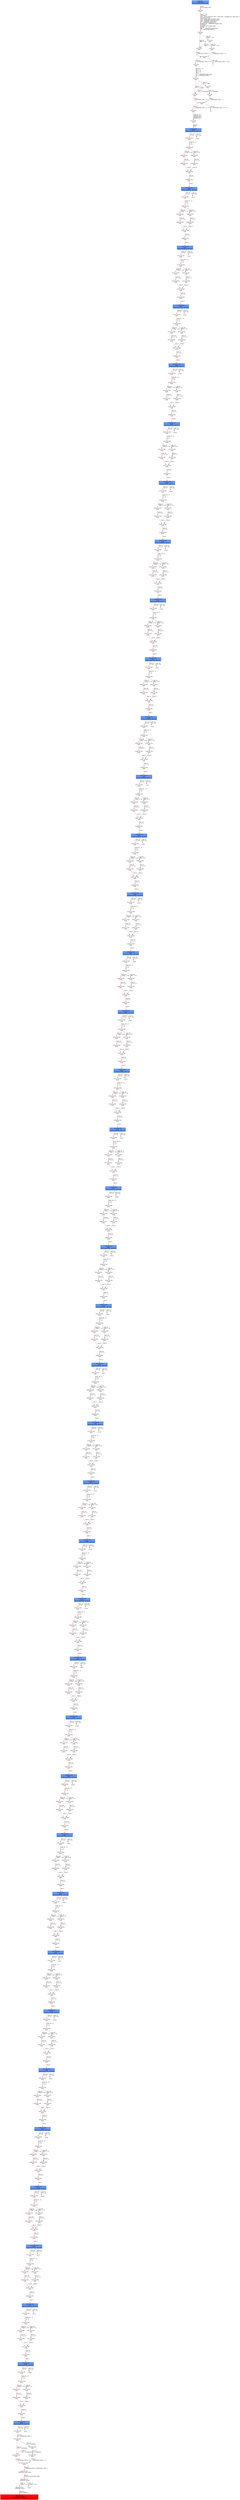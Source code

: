 digraph ARG {
node [style="filled" shape="box" color="white"]
0 [fillcolor="cornflowerblue" label="0 @ N20\nmain entry\nAbstractionState: ABS0: true\n" id="0"]
44 [label="44 @ N61\nmain\n" id="44"]
45 [label="45 @ N24\nmain\n" id="45"]
50 [label="50 @ N26\nmain\n" id="50"]
53 [label="53 @ N28\nmain\n" id="53"]
54 [label="54 @ N29\nmain\n" id="54"]
56 [label="56 @ N35\nmain\n" id="56"]
61 [label="61 @ N38\nmain\n" id="61"]
64 [label="64 @ N39\nmain\n" id="64"]
65 [label="65 @ N40\nmain\n" id="65"]
67 [label="67 @ N43\nmain\n" id="67"]
23040 [fillcolor="cornflowerblue" label="23040 @ N44\nmain\nAbstractionState: ABS1563\n" id="23040"]
23041 [label="23041 @ N45\nmain\n" id="23041"]
23060 [label="23060 @ N48\nmain\n" id="23060"]
23062 [label="23062 @ N50\nmain\n" id="23062"]
23063 [label="23063 @ N52\nmain\n" id="23063"]
23067 [label="23067 @ N49\nmain\n" id="23067"]
23068 [label="23068 @ N54\nmain\n" id="23068"]
23070 [fillcolor="cornflowerblue" label="23070 @ N44\nmain\nAbstractionState: ABS1565\n" id="23070"]
23071 [label="23071 @ N45\nmain\n" id="23071"]
23090 [label="23090 @ N48\nmain\n" id="23090"]
23092 [label="23092 @ N50\nmain\n" id="23092"]
23093 [label="23093 @ N52\nmain\n" id="23093"]
23097 [label="23097 @ N49\nmain\n" id="23097"]
23098 [label="23098 @ N54\nmain\n" id="23098"]
23100 [fillcolor="cornflowerblue" label="23100 @ N44\nmain\nAbstractionState: ABS1567\n" id="23100"]
23101 [label="23101 @ N45\nmain\n" id="23101"]
23120 [label="23120 @ N48\nmain\n" id="23120"]
23122 [label="23122 @ N50\nmain\n" id="23122"]
23123 [label="23123 @ N52\nmain\n" id="23123"]
23127 [label="23127 @ N49\nmain\n" id="23127"]
23128 [label="23128 @ N54\nmain\n" id="23128"]
23130 [fillcolor="cornflowerblue" label="23130 @ N44\nmain\nAbstractionState: ABS1569\n" id="23130"]
23131 [label="23131 @ N45\nmain\n" id="23131"]
23150 [label="23150 @ N48\nmain\n" id="23150"]
23152 [label="23152 @ N50\nmain\n" id="23152"]
23153 [label="23153 @ N52\nmain\n" id="23153"]
23157 [label="23157 @ N49\nmain\n" id="23157"]
23158 [label="23158 @ N54\nmain\n" id="23158"]
23160 [fillcolor="cornflowerblue" label="23160 @ N44\nmain\nAbstractionState: ABS1571\n" id="23160"]
23161 [label="23161 @ N45\nmain\n" id="23161"]
23180 [label="23180 @ N48\nmain\n" id="23180"]
23182 [label="23182 @ N50\nmain\n" id="23182"]
23183 [label="23183 @ N52\nmain\n" id="23183"]
23187 [label="23187 @ N49\nmain\n" id="23187"]
23188 [label="23188 @ N54\nmain\n" id="23188"]
23190 [fillcolor="cornflowerblue" label="23190 @ N44\nmain\nAbstractionState: ABS1573\n" id="23190"]
23191 [label="23191 @ N45\nmain\n" id="23191"]
23210 [label="23210 @ N48\nmain\n" id="23210"]
23212 [label="23212 @ N50\nmain\n" id="23212"]
23213 [label="23213 @ N52\nmain\n" id="23213"]
23217 [label="23217 @ N49\nmain\n" id="23217"]
23218 [label="23218 @ N54\nmain\n" id="23218"]
23220 [fillcolor="cornflowerblue" label="23220 @ N44\nmain\nAbstractionState: ABS1575\n" id="23220"]
23221 [label="23221 @ N45\nmain\n" id="23221"]
23240 [label="23240 @ N48\nmain\n" id="23240"]
23242 [label="23242 @ N50\nmain\n" id="23242"]
23243 [label="23243 @ N52\nmain\n" id="23243"]
23247 [label="23247 @ N49\nmain\n" id="23247"]
23248 [label="23248 @ N54\nmain\n" id="23248"]
23250 [fillcolor="cornflowerblue" label="23250 @ N44\nmain\nAbstractionState: ABS1577\n" id="23250"]
23251 [label="23251 @ N45\nmain\n" id="23251"]
23270 [label="23270 @ N48\nmain\n" id="23270"]
23272 [label="23272 @ N50\nmain\n" id="23272"]
23273 [label="23273 @ N52\nmain\n" id="23273"]
23277 [label="23277 @ N49\nmain\n" id="23277"]
23278 [label="23278 @ N54\nmain\n" id="23278"]
23280 [fillcolor="cornflowerblue" label="23280 @ N44\nmain\nAbstractionState: ABS1579\n" id="23280"]
23281 [label="23281 @ N45\nmain\n" id="23281"]
23300 [label="23300 @ N48\nmain\n" id="23300"]
23302 [label="23302 @ N50\nmain\n" id="23302"]
23303 [label="23303 @ N52\nmain\n" id="23303"]
23307 [label="23307 @ N49\nmain\n" id="23307"]
23308 [label="23308 @ N54\nmain\n" id="23308"]
23310 [fillcolor="cornflowerblue" label="23310 @ N44\nmain\nAbstractionState: ABS1581\n" id="23310"]
23311 [label="23311 @ N45\nmain\n" id="23311"]
23330 [label="23330 @ N48\nmain\n" id="23330"]
23332 [label="23332 @ N50\nmain\n" id="23332"]
23333 [label="23333 @ N52\nmain\n" id="23333"]
23337 [label="23337 @ N49\nmain\n" id="23337"]
23338 [label="23338 @ N54\nmain\n" id="23338"]
23340 [fillcolor="cornflowerblue" label="23340 @ N44\nmain\nAbstractionState: ABS1583\n" id="23340"]
23341 [label="23341 @ N45\nmain\n" id="23341"]
23360 [label="23360 @ N48\nmain\n" id="23360"]
23362 [label="23362 @ N50\nmain\n" id="23362"]
23363 [label="23363 @ N52\nmain\n" id="23363"]
23367 [label="23367 @ N49\nmain\n" id="23367"]
23368 [label="23368 @ N54\nmain\n" id="23368"]
23370 [fillcolor="cornflowerblue" label="23370 @ N44\nmain\nAbstractionState: ABS1585\n" id="23370"]
23371 [label="23371 @ N45\nmain\n" id="23371"]
23390 [label="23390 @ N48\nmain\n" id="23390"]
23392 [label="23392 @ N50\nmain\n" id="23392"]
23393 [label="23393 @ N52\nmain\n" id="23393"]
23397 [label="23397 @ N49\nmain\n" id="23397"]
23398 [label="23398 @ N54\nmain\n" id="23398"]
23400 [fillcolor="cornflowerblue" label="23400 @ N44\nmain\nAbstractionState: ABS1587\n" id="23400"]
23401 [label="23401 @ N45\nmain\n" id="23401"]
23420 [label="23420 @ N48\nmain\n" id="23420"]
23422 [label="23422 @ N50\nmain\n" id="23422"]
23423 [label="23423 @ N52\nmain\n" id="23423"]
23427 [label="23427 @ N49\nmain\n" id="23427"]
23428 [label="23428 @ N54\nmain\n" id="23428"]
23430 [fillcolor="cornflowerblue" label="23430 @ N44\nmain\nAbstractionState: ABS1589\n" id="23430"]
23431 [label="23431 @ N45\nmain\n" id="23431"]
23450 [label="23450 @ N48\nmain\n" id="23450"]
23452 [label="23452 @ N50\nmain\n" id="23452"]
23453 [label="23453 @ N52\nmain\n" id="23453"]
23457 [label="23457 @ N49\nmain\n" id="23457"]
23458 [label="23458 @ N54\nmain\n" id="23458"]
23460 [fillcolor="cornflowerblue" label="23460 @ N44\nmain\nAbstractionState: ABS1591\n" id="23460"]
23461 [label="23461 @ N45\nmain\n" id="23461"]
23480 [label="23480 @ N48\nmain\n" id="23480"]
23482 [label="23482 @ N50\nmain\n" id="23482"]
23483 [label="23483 @ N52\nmain\n" id="23483"]
23487 [label="23487 @ N49\nmain\n" id="23487"]
23488 [label="23488 @ N54\nmain\n" id="23488"]
23490 [fillcolor="cornflowerblue" label="23490 @ N44\nmain\nAbstractionState: ABS1593\n" id="23490"]
23491 [label="23491 @ N45\nmain\n" id="23491"]
23510 [label="23510 @ N48\nmain\n" id="23510"]
23512 [label="23512 @ N50\nmain\n" id="23512"]
23513 [label="23513 @ N52\nmain\n" id="23513"]
23517 [label="23517 @ N49\nmain\n" id="23517"]
23518 [label="23518 @ N54\nmain\n" id="23518"]
23520 [fillcolor="cornflowerblue" label="23520 @ N44\nmain\nAbstractionState: ABS1595\n" id="23520"]
23521 [label="23521 @ N45\nmain\n" id="23521"]
23540 [label="23540 @ N48\nmain\n" id="23540"]
23542 [label="23542 @ N50\nmain\n" id="23542"]
23543 [label="23543 @ N52\nmain\n" id="23543"]
23547 [label="23547 @ N49\nmain\n" id="23547"]
23548 [label="23548 @ N54\nmain\n" id="23548"]
23550 [fillcolor="cornflowerblue" label="23550 @ N44\nmain\nAbstractionState: ABS1597\n" id="23550"]
23551 [label="23551 @ N45\nmain\n" id="23551"]
23570 [label="23570 @ N48\nmain\n" id="23570"]
23572 [label="23572 @ N50\nmain\n" id="23572"]
23573 [label="23573 @ N52\nmain\n" id="23573"]
23577 [label="23577 @ N49\nmain\n" id="23577"]
23578 [label="23578 @ N54\nmain\n" id="23578"]
23580 [fillcolor="cornflowerblue" label="23580 @ N44\nmain\nAbstractionState: ABS1599\n" id="23580"]
23581 [label="23581 @ N45\nmain\n" id="23581"]
23600 [label="23600 @ N48\nmain\n" id="23600"]
23602 [label="23602 @ N50\nmain\n" id="23602"]
23603 [label="23603 @ N52\nmain\n" id="23603"]
23607 [label="23607 @ N49\nmain\n" id="23607"]
23608 [label="23608 @ N54\nmain\n" id="23608"]
23610 [fillcolor="cornflowerblue" label="23610 @ N44\nmain\nAbstractionState: ABS1601\n" id="23610"]
23611 [label="23611 @ N45\nmain\n" id="23611"]
23630 [label="23630 @ N48\nmain\n" id="23630"]
23632 [label="23632 @ N50\nmain\n" id="23632"]
23633 [label="23633 @ N52\nmain\n" id="23633"]
23637 [label="23637 @ N49\nmain\n" id="23637"]
23638 [label="23638 @ N54\nmain\n" id="23638"]
23640 [fillcolor="cornflowerblue" label="23640 @ N44\nmain\nAbstractionState: ABS1603\n" id="23640"]
23641 [label="23641 @ N45\nmain\n" id="23641"]
23660 [label="23660 @ N48\nmain\n" id="23660"]
23662 [label="23662 @ N50\nmain\n" id="23662"]
23663 [label="23663 @ N52\nmain\n" id="23663"]
23667 [label="23667 @ N49\nmain\n" id="23667"]
23668 [label="23668 @ N54\nmain\n" id="23668"]
23670 [fillcolor="cornflowerblue" label="23670 @ N44\nmain\nAbstractionState: ABS1605\n" id="23670"]
23671 [label="23671 @ N45\nmain\n" id="23671"]
23690 [label="23690 @ N48\nmain\n" id="23690"]
23692 [label="23692 @ N50\nmain\n" id="23692"]
23693 [label="23693 @ N52\nmain\n" id="23693"]
23697 [label="23697 @ N49\nmain\n" id="23697"]
23698 [label="23698 @ N54\nmain\n" id="23698"]
23700 [fillcolor="cornflowerblue" label="23700 @ N44\nmain\nAbstractionState: ABS1607\n" id="23700"]
23701 [label="23701 @ N45\nmain\n" id="23701"]
23720 [label="23720 @ N48\nmain\n" id="23720"]
23722 [label="23722 @ N50\nmain\n" id="23722"]
23723 [label="23723 @ N52\nmain\n" id="23723"]
23727 [label="23727 @ N49\nmain\n" id="23727"]
23728 [label="23728 @ N54\nmain\n" id="23728"]
23730 [fillcolor="cornflowerblue" label="23730 @ N44\nmain\nAbstractionState: ABS1609\n" id="23730"]
23731 [label="23731 @ N45\nmain\n" id="23731"]
23750 [label="23750 @ N48\nmain\n" id="23750"]
23752 [label="23752 @ N50\nmain\n" id="23752"]
23753 [label="23753 @ N52\nmain\n" id="23753"]
23757 [label="23757 @ N49\nmain\n" id="23757"]
23758 [label="23758 @ N54\nmain\n" id="23758"]
23760 [fillcolor="cornflowerblue" label="23760 @ N44\nmain\nAbstractionState: ABS1611\n" id="23760"]
23761 [label="23761 @ N45\nmain\n" id="23761"]
23780 [label="23780 @ N48\nmain\n" id="23780"]
23782 [label="23782 @ N50\nmain\n" id="23782"]
23783 [label="23783 @ N52\nmain\n" id="23783"]
23787 [label="23787 @ N49\nmain\n" id="23787"]
23788 [label="23788 @ N54\nmain\n" id="23788"]
23790 [fillcolor="cornflowerblue" label="23790 @ N44\nmain\nAbstractionState: ABS1613\n" id="23790"]
23791 [label="23791 @ N45\nmain\n" id="23791"]
23810 [label="23810 @ N48\nmain\n" id="23810"]
23812 [label="23812 @ N50\nmain\n" id="23812"]
23813 [label="23813 @ N52\nmain\n" id="23813"]
23817 [label="23817 @ N49\nmain\n" id="23817"]
23818 [label="23818 @ N54\nmain\n" id="23818"]
23820 [fillcolor="cornflowerblue" label="23820 @ N44\nmain\nAbstractionState: ABS1615\n" id="23820"]
23821 [label="23821 @ N45\nmain\n" id="23821"]
23840 [label="23840 @ N48\nmain\n" id="23840"]
23842 [label="23842 @ N50\nmain\n" id="23842"]
23843 [label="23843 @ N52\nmain\n" id="23843"]
23847 [label="23847 @ N49\nmain\n" id="23847"]
23848 [label="23848 @ N54\nmain\n" id="23848"]
23850 [fillcolor="cornflowerblue" label="23850 @ N44\nmain\nAbstractionState: ABS1617\n" id="23850"]
23851 [label="23851 @ N45\nmain\n" id="23851"]
23870 [label="23870 @ N48\nmain\n" id="23870"]
23872 [label="23872 @ N50\nmain\n" id="23872"]
23873 [label="23873 @ N52\nmain\n" id="23873"]
23877 [label="23877 @ N49\nmain\n" id="23877"]
23878 [label="23878 @ N54\nmain\n" id="23878"]
23880 [fillcolor="cornflowerblue" label="23880 @ N44\nmain\nAbstractionState: ABS1619\n" id="23880"]
23881 [label="23881 @ N45\nmain\n" id="23881"]
23900 [label="23900 @ N48\nmain\n" id="23900"]
23902 [label="23902 @ N50\nmain\n" id="23902"]
23903 [label="23903 @ N52\nmain\n" id="23903"]
23907 [label="23907 @ N49\nmain\n" id="23907"]
23908 [label="23908 @ N54\nmain\n" id="23908"]
23910 [fillcolor="cornflowerblue" label="23910 @ N44\nmain\nAbstractionState: ABS1621\n" id="23910"]
23911 [label="23911 @ N45\nmain\n" id="23911"]
23930 [label="23930 @ N48\nmain\n" id="23930"]
23932 [label="23932 @ N50\nmain\n" id="23932"]
23933 [label="23933 @ N52\nmain\n" id="23933"]
23937 [label="23937 @ N49\nmain\n" id="23937"]
23938 [label="23938 @ N54\nmain\n" id="23938"]
23940 [fillcolor="cornflowerblue" label="23940 @ N44\nmain\nAbstractionState: ABS1623\n" id="23940"]
23941 [label="23941 @ N45\nmain\n" id="23941"]
23960 [label="23960 @ N48\nmain\n" id="23960"]
23962 [label="23962 @ N50\nmain\n" id="23962"]
23963 [label="23963 @ N52\nmain\n" id="23963"]
23967 [label="23967 @ N49\nmain\n" id="23967"]
23968 [label="23968 @ N54\nmain\n" id="23968"]
23970 [fillcolor="cornflowerblue" label="23970 @ N44\nmain\nAbstractionState: ABS1625\n" id="23970"]
23971 [label="23971 @ N45\nmain\n" id="23971"]
23990 [label="23990 @ N48\nmain\n" id="23990"]
23992 [label="23992 @ N50\nmain\n" id="23992"]
23993 [label="23993 @ N52\nmain\n" id="23993"]
23997 [label="23997 @ N49\nmain\n" id="23997"]
23998 [label="23998 @ N54\nmain\n" id="23998"]
24000 [fillcolor="cornflowerblue" label="24000 @ N44\nmain\nAbstractionState: ABS1627\n" id="24000"]
24001 [label="24001 @ N45\nmain\n" id="24001"]
24020 [label="24020 @ N48\nmain\n" id="24020"]
24022 [label="24022 @ N50\nmain\n" id="24022"]
24023 [label="24023 @ N52\nmain\n" id="24023"]
24027 [label="24027 @ N49\nmain\n" id="24027"]
24028 [label="24028 @ N54\nmain\n" id="24028"]
24030 [fillcolor="cornflowerblue" label="24030 @ N44\nmain\nAbstractionState: ABS1629\n" id="24030"]
24031 [label="24031 @ N45\nmain\n" id="24031"]
24050 [label="24050 @ N48\nmain\n" id="24050"]
24052 [label="24052 @ N50\nmain\n" id="24052"]
24053 [label="24053 @ N52\nmain\n" id="24053"]
24057 [label="24057 @ N49\nmain\n" id="24057"]
24058 [label="24058 @ N54\nmain\n" id="24058"]
24060 [fillcolor="cornflowerblue" label="24060 @ N44\nmain\nAbstractionState: ABS1631\n" id="24060"]
24061 [label="24061 @ N45\nmain\n" id="24061"]
24080 [label="24080 @ N48\nmain\n" id="24080"]
24082 [label="24082 @ N50\nmain\n" id="24082"]
24083 [label="24083 @ N52\nmain\n" id="24083"]
24087 [label="24087 @ N49\nmain\n" id="24087"]
24088 [label="24088 @ N54\nmain\n" id="24088"]
24090 [fillcolor="cornflowerblue" label="24090 @ N44\nmain\nAbstractionState: ABS1633\n" id="24090"]
24091 [label="24091 @ N45\nmain\n" id="24091"]
24110 [label="24110 @ N48\nmain\n" id="24110"]
24112 [label="24112 @ N50\nmain\n" id="24112"]
24113 [label="24113 @ N52\nmain\n" id="24113"]
24117 [label="24117 @ N49\nmain\n" id="24117"]
24118 [label="24118 @ N54\nmain\n" id="24118"]
24120 [fillcolor="cornflowerblue" label="24120 @ N44\nmain\nAbstractionState: ABS1635\n" id="24120"]
24121 [label="24121 @ N45\nmain\n" id="24121"]
24140 [label="24140 @ N48\nmain\n" id="24140"]
24142 [label="24142 @ N50\nmain\n" id="24142"]
24143 [label="24143 @ N52\nmain\n" id="24143"]
24147 [label="24147 @ N49\nmain\n" id="24147"]
24148 [label="24148 @ N54\nmain\n" id="24148"]
24150 [fillcolor="cornflowerblue" label="24150 @ N44\nmain\nAbstractionState: ABS1637\n" id="24150"]
24151 [label="24151 @ N45\nmain\n" id="24151"]
24170 [label="24170 @ N48\nmain\n" id="24170"]
24172 [label="24172 @ N50\nmain\n" id="24172"]
24173 [label="24173 @ N52\nmain\n" id="24173"]
24177 [label="24177 @ N49\nmain\n" id="24177"]
24178 [label="24178 @ N54\nmain\n" id="24178"]
24180 [fillcolor="cornflowerblue" label="24180 @ N44\nmain\nAbstractionState: ABS1639\n" id="24180"]
24181 [label="24181 @ N45\nmain\n" id="24181"]
24200 [label="24200 @ N48\nmain\n" id="24200"]
24202 [label="24202 @ N50\nmain\n" id="24202"]
24203 [label="24203 @ N52\nmain\n" id="24203"]
24207 [label="24207 @ N49\nmain\n" id="24207"]
24208 [label="24208 @ N54\nmain\n" id="24208"]
24210 [fillcolor="cornflowerblue" label="24210 @ N44\nmain\nAbstractionState: ABS1641\n" id="24210"]
24212 [label="24212 @ N46\nmain\n" id="24212"]
24213 [label="24213 @ N55\nmain\n" id="24213"]
24218 [label="24218 @ N58\nmain\n" id="24218"]
24221 [label="24221 @ N59\nmain\n" id="24221"]
24222 [label="24222 @ N11\n__VERIFIER_assert entry\n" id="24222"]
24223 [label="24223 @ N12\n__VERIFIER_assert\n" id="24223"]
24224 [label="24224 @ N14\n__VERIFIER_assert\n" id="24224"]
24227 [fillcolor="red" label="24227 @ N15\n__VERIFIER_assert\nAbstractionState: ABS1642\n AutomatonState: ErrorLabelAutomaton: _predefinedState_ERROR\n" id="24227"]
24214 [label="24214 @ N56\nmain\n" id="24214"]
24216 [label="24216 @ N57\nmain\n" id="24216"]
24201 [label="24201 @ N51\nmain\n" id="24201"]
24205 [label="24205 @ N53\nmain\n" id="24205"]
24171 [label="24171 @ N51\nmain\n" id="24171"]
24175 [label="24175 @ N53\nmain\n" id="24175"]
24141 [label="24141 @ N51\nmain\n" id="24141"]
24145 [label="24145 @ N53\nmain\n" id="24145"]
24111 [label="24111 @ N51\nmain\n" id="24111"]
24115 [label="24115 @ N53\nmain\n" id="24115"]
24081 [label="24081 @ N51\nmain\n" id="24081"]
24085 [label="24085 @ N53\nmain\n" id="24085"]
24051 [label="24051 @ N51\nmain\n" id="24051"]
24055 [label="24055 @ N53\nmain\n" id="24055"]
24021 [label="24021 @ N51\nmain\n" id="24021"]
24025 [label="24025 @ N53\nmain\n" id="24025"]
23991 [label="23991 @ N51\nmain\n" id="23991"]
23995 [label="23995 @ N53\nmain\n" id="23995"]
23961 [label="23961 @ N51\nmain\n" id="23961"]
23965 [label="23965 @ N53\nmain\n" id="23965"]
23931 [label="23931 @ N51\nmain\n" id="23931"]
23935 [label="23935 @ N53\nmain\n" id="23935"]
23901 [label="23901 @ N51\nmain\n" id="23901"]
23905 [label="23905 @ N53\nmain\n" id="23905"]
23871 [label="23871 @ N51\nmain\n" id="23871"]
23875 [label="23875 @ N53\nmain\n" id="23875"]
23841 [label="23841 @ N51\nmain\n" id="23841"]
23845 [label="23845 @ N53\nmain\n" id="23845"]
23811 [label="23811 @ N51\nmain\n" id="23811"]
23815 [label="23815 @ N53\nmain\n" id="23815"]
23781 [label="23781 @ N51\nmain\n" id="23781"]
23785 [label="23785 @ N53\nmain\n" id="23785"]
23751 [label="23751 @ N51\nmain\n" id="23751"]
23755 [label="23755 @ N53\nmain\n" id="23755"]
23721 [label="23721 @ N51\nmain\n" id="23721"]
23725 [label="23725 @ N53\nmain\n" id="23725"]
23691 [label="23691 @ N51\nmain\n" id="23691"]
23695 [label="23695 @ N53\nmain\n" id="23695"]
23661 [label="23661 @ N51\nmain\n" id="23661"]
23665 [label="23665 @ N53\nmain\n" id="23665"]
23631 [label="23631 @ N51\nmain\n" id="23631"]
23635 [label="23635 @ N53\nmain\n" id="23635"]
23601 [label="23601 @ N51\nmain\n" id="23601"]
23605 [label="23605 @ N53\nmain\n" id="23605"]
23571 [label="23571 @ N51\nmain\n" id="23571"]
23575 [label="23575 @ N53\nmain\n" id="23575"]
23541 [label="23541 @ N51\nmain\n" id="23541"]
23545 [label="23545 @ N53\nmain\n" id="23545"]
23511 [label="23511 @ N51\nmain\n" id="23511"]
23515 [label="23515 @ N53\nmain\n" id="23515"]
23481 [label="23481 @ N51\nmain\n" id="23481"]
23485 [label="23485 @ N53\nmain\n" id="23485"]
23451 [label="23451 @ N51\nmain\n" id="23451"]
23455 [label="23455 @ N53\nmain\n" id="23455"]
23421 [label="23421 @ N51\nmain\n" id="23421"]
23425 [label="23425 @ N53\nmain\n" id="23425"]
23391 [label="23391 @ N51\nmain\n" id="23391"]
23395 [label="23395 @ N53\nmain\n" id="23395"]
23361 [label="23361 @ N51\nmain\n" id="23361"]
23365 [label="23365 @ N53\nmain\n" id="23365"]
23331 [label="23331 @ N51\nmain\n" id="23331"]
23335 [label="23335 @ N53\nmain\n" id="23335"]
23301 [label="23301 @ N51\nmain\n" id="23301"]
23305 [label="23305 @ N53\nmain\n" id="23305"]
23271 [label="23271 @ N51\nmain\n" id="23271"]
23275 [label="23275 @ N53\nmain\n" id="23275"]
23241 [label="23241 @ N51\nmain\n" id="23241"]
23245 [label="23245 @ N53\nmain\n" id="23245"]
23211 [label="23211 @ N51\nmain\n" id="23211"]
23215 [label="23215 @ N53\nmain\n" id="23215"]
23181 [label="23181 @ N51\nmain\n" id="23181"]
23185 [label="23185 @ N53\nmain\n" id="23185"]
23151 [label="23151 @ N51\nmain\n" id="23151"]
23155 [label="23155 @ N53\nmain\n" id="23155"]
23121 [label="23121 @ N51\nmain\n" id="23121"]
23125 [label="23125 @ N53\nmain\n" id="23125"]
23091 [label="23091 @ N51\nmain\n" id="23091"]
23095 [label="23095 @ N53\nmain\n" id="23095"]
23061 [label="23061 @ N51\nmain\n" id="23061"]
23065 [label="23065 @ N53\nmain\n" id="23065"]
57 [label="57 @ N36\nmain\n" id="57"]
59 [label="59 @ N37\nmain\n" id="59"]
47 [label="47 @ N25\nmain\n" id="47"]
49 [label="49 @ N27\nmain\n" id="49"]
0 -> 44 [color="red" label="Line 0: \lINIT GLOBAL VARS\l" id="0 -> 44"]
44 -> 45 [color="red" label="Lines 7 - 26: \lvoid abort();\lvoid __assert_fail(const char *, const char *, unsigned int, const char *);\lvoid reach_error();\lvoid assume_abort_if_not(int cond);\lvoid __VERIFIER_assert(int cond);\lvoid __VERIFIER_assume(int);\lint __VERIFIER_nondet_int();\lunsigned int __VERIFIER_nondet_uint();\lint main();\lFunction start dummy edge\lint flag;\lflag = __VERIFIER_nondet_int();\lint __CPAchecker_TMP_0;\l" id="44 -> 45"]
45 -> 47 [color="red" label="Line 26: \l[!(flag == 0)]\l" id="45 -> 47"]
45 -> 50 [label="Line 26: \l[flag == 0]\l" id="45 -> 50"]
50 -> 53 [label="Line 0: \l__CPAchecker_TMP_0 = 1;\l" id="50 -> 53"]
53 -> 54 [color="red" label="Line 26: \l[__CPAchecker_TMP_0 != 0]\l" id="53 -> 54"]
53 -> 55 [label="Line 26: \l[!(__CPAchecker_TMP_0 != 0)]\l" id="53 -> 55"]
54 -> 56 [color="red" label="Lines 27 - 31: \lint i = 0;\lint x = 0;\lint y = 0;\lint n;\ln = __VERIFIER_nondet_int();\lint __CPAchecker_TMP_1;\l" id="54 -> 56"]
56 -> 57 [label="Line 31: \l[n >= 1000]\l" id="56 -> 57"]
56 -> 61 [color="red" label="Line 31: \l[!(n >= 1000)]\l" id="56 -> 61"]
61 -> 64 [color="red" label="Line 0: \l__CPAchecker_TMP_1 = 0;\l" id="61 -> 64"]
64 -> 65 [color="red" label="Line 31: \l[__CPAchecker_TMP_1 != 0]\l" id="64 -> 65"]
64 -> 66 [label="Line 31: \l[!(__CPAchecker_TMP_1 != 0)]\l" id="64 -> 66"]
65 -> 67 [color="red" label="Lines 33 - 33: \lunsigned int a;\lunsigned int b;\lunsigned int r;\l" id="65 -> 67"]
67 -> 23040 [color="red" label="Line 35: \lwhile\l" id="67 -> 23040"]
23040 -> 23041 [color="red" label="Line 35: \l[i < n]\l" id="23040 -> 23041"]
23040 -> 23042 [label="Line 35: \l[!(i < n)]\l" id="23040 -> 23042"]
23041 -> 23060 [color="red" label="Lines 36 - 37: \lx = x;\ly = y;\l" id="23041 -> 23060"]
23060 -> 23061 [label="Line 38: \l[flag == 0]\l" id="23060 -> 23061"]
23060 -> 23062 [color="red" label="Line 38: \l[!(flag == 0)]\l" id="23060 -> 23062"]
23062 -> 23063 [color="red" label="Line 39: \lx = x + 3;\l" id="23062 -> 23063"]
23063 -> 23067 [color="red" label="Line 0: \l\l" id="23063 -> 23067"]
23067 -> 23068 [color="red" label="Line 43: \li = i + 1;\l" id="23067 -> 23068"]
23068 -> 23070 [color="red" label="Line 0: \l\l" id="23068 -> 23070"]
23070 -> 23071 [color="red" label="Line 35: \l[i < n]\l" id="23070 -> 23071"]
23070 -> 23072 [label="Line 35: \l[!(i < n)]\l" id="23070 -> 23072"]
23071 -> 23090 [color="red" label="Lines 36 - 37: \lx = x;\ly = y;\l" id="23071 -> 23090"]
23090 -> 23091 [label="Line 38: \l[flag == 0]\l" id="23090 -> 23091"]
23090 -> 23092 [color="red" label="Line 38: \l[!(flag == 0)]\l" id="23090 -> 23092"]
23092 -> 23093 [color="red" label="Line 39: \lx = x + 3;\l" id="23092 -> 23093"]
23093 -> 23097 [color="red" label="Line 0: \l\l" id="23093 -> 23097"]
23097 -> 23098 [color="red" label="Line 43: \li = i + 1;\l" id="23097 -> 23098"]
23098 -> 23100 [color="red" label="Line 0: \l\l" id="23098 -> 23100"]
23100 -> 23101 [color="red" label="Line 35: \l[i < n]\l" id="23100 -> 23101"]
23100 -> 23102 [label="Line 35: \l[!(i < n)]\l" id="23100 -> 23102"]
23101 -> 23120 [color="red" label="Lines 36 - 37: \lx = x;\ly = y;\l" id="23101 -> 23120"]
23120 -> 23121 [label="Line 38: \l[flag == 0]\l" id="23120 -> 23121"]
23120 -> 23122 [color="red" label="Line 38: \l[!(flag == 0)]\l" id="23120 -> 23122"]
23122 -> 23123 [color="red" label="Line 39: \lx = x + 3;\l" id="23122 -> 23123"]
23123 -> 23127 [color="red" label="Line 0: \l\l" id="23123 -> 23127"]
23127 -> 23128 [color="red" label="Line 43: \li = i + 1;\l" id="23127 -> 23128"]
23128 -> 23130 [color="red" label="Line 0: \l\l" id="23128 -> 23130"]
23130 -> 23131 [color="red" label="Line 35: \l[i < n]\l" id="23130 -> 23131"]
23130 -> 23132 [label="Line 35: \l[!(i < n)]\l" id="23130 -> 23132"]
23131 -> 23150 [color="red" label="Lines 36 - 37: \lx = x;\ly = y;\l" id="23131 -> 23150"]
23150 -> 23151 [label="Line 38: \l[flag == 0]\l" id="23150 -> 23151"]
23150 -> 23152 [color="red" label="Line 38: \l[!(flag == 0)]\l" id="23150 -> 23152"]
23152 -> 23153 [color="red" label="Line 39: \lx = x + 3;\l" id="23152 -> 23153"]
23153 -> 23157 [color="red" label="Line 0: \l\l" id="23153 -> 23157"]
23157 -> 23158 [color="red" label="Line 43: \li = i + 1;\l" id="23157 -> 23158"]
23158 -> 23160 [color="red" label="Line 0: \l\l" id="23158 -> 23160"]
23160 -> 23161 [color="red" label="Line 35: \l[i < n]\l" id="23160 -> 23161"]
23160 -> 23162 [label="Line 35: \l[!(i < n)]\l" id="23160 -> 23162"]
23161 -> 23180 [color="red" label="Lines 36 - 37: \lx = x;\ly = y;\l" id="23161 -> 23180"]
23180 -> 23181 [label="Line 38: \l[flag == 0]\l" id="23180 -> 23181"]
23180 -> 23182 [color="red" label="Line 38: \l[!(flag == 0)]\l" id="23180 -> 23182"]
23182 -> 23183 [color="red" label="Line 39: \lx = x + 3;\l" id="23182 -> 23183"]
23183 -> 23187 [color="red" label="Line 0: \l\l" id="23183 -> 23187"]
23187 -> 23188 [color="red" label="Line 43: \li = i + 1;\l" id="23187 -> 23188"]
23188 -> 23190 [color="red" label="Line 0: \l\l" id="23188 -> 23190"]
23190 -> 23191 [color="red" label="Line 35: \l[i < n]\l" id="23190 -> 23191"]
23190 -> 23192 [label="Line 35: \l[!(i < n)]\l" id="23190 -> 23192"]
23191 -> 23210 [color="red" label="Lines 36 - 37: \lx = x;\ly = y;\l" id="23191 -> 23210"]
23210 -> 23211 [label="Line 38: \l[flag == 0]\l" id="23210 -> 23211"]
23210 -> 23212 [color="red" label="Line 38: \l[!(flag == 0)]\l" id="23210 -> 23212"]
23212 -> 23213 [color="red" label="Line 39: \lx = x + 3;\l" id="23212 -> 23213"]
23213 -> 23217 [color="red" label="Line 0: \l\l" id="23213 -> 23217"]
23217 -> 23218 [color="red" label="Line 43: \li = i + 1;\l" id="23217 -> 23218"]
23218 -> 23220 [color="red" label="Line 0: \l\l" id="23218 -> 23220"]
23220 -> 23221 [color="red" label="Line 35: \l[i < n]\l" id="23220 -> 23221"]
23220 -> 23222 [label="Line 35: \l[!(i < n)]\l" id="23220 -> 23222"]
23221 -> 23240 [color="red" label="Lines 36 - 37: \lx = x;\ly = y;\l" id="23221 -> 23240"]
23240 -> 23241 [label="Line 38: \l[flag == 0]\l" id="23240 -> 23241"]
23240 -> 23242 [color="red" label="Line 38: \l[!(flag == 0)]\l" id="23240 -> 23242"]
23242 -> 23243 [color="red" label="Line 39: \lx = x + 3;\l" id="23242 -> 23243"]
23243 -> 23247 [color="red" label="Line 0: \l\l" id="23243 -> 23247"]
23247 -> 23248 [color="red" label="Line 43: \li = i + 1;\l" id="23247 -> 23248"]
23248 -> 23250 [color="red" label="Line 0: \l\l" id="23248 -> 23250"]
23250 -> 23251 [color="red" label="Line 35: \l[i < n]\l" id="23250 -> 23251"]
23250 -> 23252 [label="Line 35: \l[!(i < n)]\l" id="23250 -> 23252"]
23251 -> 23270 [color="red" label="Lines 36 - 37: \lx = x;\ly = y;\l" id="23251 -> 23270"]
23270 -> 23271 [label="Line 38: \l[flag == 0]\l" id="23270 -> 23271"]
23270 -> 23272 [color="red" label="Line 38: \l[!(flag == 0)]\l" id="23270 -> 23272"]
23272 -> 23273 [color="red" label="Line 39: \lx = x + 3;\l" id="23272 -> 23273"]
23273 -> 23277 [color="red" label="Line 0: \l\l" id="23273 -> 23277"]
23277 -> 23278 [color="red" label="Line 43: \li = i + 1;\l" id="23277 -> 23278"]
23278 -> 23280 [color="red" label="Line 0: \l\l" id="23278 -> 23280"]
23280 -> 23281 [color="red" label="Line 35: \l[i < n]\l" id="23280 -> 23281"]
23280 -> 23282 [label="Line 35: \l[!(i < n)]\l" id="23280 -> 23282"]
23281 -> 23300 [color="red" label="Lines 36 - 37: \lx = x;\ly = y;\l" id="23281 -> 23300"]
23300 -> 23301 [label="Line 38: \l[flag == 0]\l" id="23300 -> 23301"]
23300 -> 23302 [color="red" label="Line 38: \l[!(flag == 0)]\l" id="23300 -> 23302"]
23302 -> 23303 [color="red" label="Line 39: \lx = x + 3;\l" id="23302 -> 23303"]
23303 -> 23307 [color="red" label="Line 0: \l\l" id="23303 -> 23307"]
23307 -> 23308 [color="red" label="Line 43: \li = i + 1;\l" id="23307 -> 23308"]
23308 -> 23310 [color="red" label="Line 0: \l\l" id="23308 -> 23310"]
23310 -> 23311 [color="red" label="Line 35: \l[i < n]\l" id="23310 -> 23311"]
23310 -> 23312 [label="Line 35: \l[!(i < n)]\l" id="23310 -> 23312"]
23311 -> 23330 [color="red" label="Lines 36 - 37: \lx = x;\ly = y;\l" id="23311 -> 23330"]
23330 -> 23331 [label="Line 38: \l[flag == 0]\l" id="23330 -> 23331"]
23330 -> 23332 [color="red" label="Line 38: \l[!(flag == 0)]\l" id="23330 -> 23332"]
23332 -> 23333 [color="red" label="Line 39: \lx = x + 3;\l" id="23332 -> 23333"]
23333 -> 23337 [color="red" label="Line 0: \l\l" id="23333 -> 23337"]
23337 -> 23338 [color="red" label="Line 43: \li = i + 1;\l" id="23337 -> 23338"]
23338 -> 23340 [color="red" label="Line 0: \l\l" id="23338 -> 23340"]
23340 -> 23341 [color="red" label="Line 35: \l[i < n]\l" id="23340 -> 23341"]
23340 -> 23342 [label="Line 35: \l[!(i < n)]\l" id="23340 -> 23342"]
23341 -> 23360 [color="red" label="Lines 36 - 37: \lx = x;\ly = y;\l" id="23341 -> 23360"]
23360 -> 23361 [label="Line 38: \l[flag == 0]\l" id="23360 -> 23361"]
23360 -> 23362 [color="red" label="Line 38: \l[!(flag == 0)]\l" id="23360 -> 23362"]
23362 -> 23363 [color="red" label="Line 39: \lx = x + 3;\l" id="23362 -> 23363"]
23363 -> 23367 [color="red" label="Line 0: \l\l" id="23363 -> 23367"]
23367 -> 23368 [color="red" label="Line 43: \li = i + 1;\l" id="23367 -> 23368"]
23368 -> 23370 [color="red" label="Line 0: \l\l" id="23368 -> 23370"]
23370 -> 23371 [color="red" label="Line 35: \l[i < n]\l" id="23370 -> 23371"]
23370 -> 23372 [label="Line 35: \l[!(i < n)]\l" id="23370 -> 23372"]
23371 -> 23390 [color="red" label="Lines 36 - 37: \lx = x;\ly = y;\l" id="23371 -> 23390"]
23390 -> 23391 [label="Line 38: \l[flag == 0]\l" id="23390 -> 23391"]
23390 -> 23392 [color="red" label="Line 38: \l[!(flag == 0)]\l" id="23390 -> 23392"]
23392 -> 23393 [color="red" label="Line 39: \lx = x + 3;\l" id="23392 -> 23393"]
23393 -> 23397 [color="red" label="Line 0: \l\l" id="23393 -> 23397"]
23397 -> 23398 [color="red" label="Line 43: \li = i + 1;\l" id="23397 -> 23398"]
23398 -> 23400 [color="red" label="Line 0: \l\l" id="23398 -> 23400"]
23400 -> 23401 [color="red" label="Line 35: \l[i < n]\l" id="23400 -> 23401"]
23400 -> 23402 [label="Line 35: \l[!(i < n)]\l" id="23400 -> 23402"]
23401 -> 23420 [color="red" label="Lines 36 - 37: \lx = x;\ly = y;\l" id="23401 -> 23420"]
23420 -> 23421 [label="Line 38: \l[flag == 0]\l" id="23420 -> 23421"]
23420 -> 23422 [color="red" label="Line 38: \l[!(flag == 0)]\l" id="23420 -> 23422"]
23422 -> 23423 [color="red" label="Line 39: \lx = x + 3;\l" id="23422 -> 23423"]
23423 -> 23427 [color="red" label="Line 0: \l\l" id="23423 -> 23427"]
23427 -> 23428 [color="red" label="Line 43: \li = i + 1;\l" id="23427 -> 23428"]
23428 -> 23430 [color="red" label="Line 0: \l\l" id="23428 -> 23430"]
23430 -> 23431 [color="red" label="Line 35: \l[i < n]\l" id="23430 -> 23431"]
23430 -> 23432 [label="Line 35: \l[!(i < n)]\l" id="23430 -> 23432"]
23431 -> 23450 [color="red" label="Lines 36 - 37: \lx = x;\ly = y;\l" id="23431 -> 23450"]
23450 -> 23451 [label="Line 38: \l[flag == 0]\l" id="23450 -> 23451"]
23450 -> 23452 [color="red" label="Line 38: \l[!(flag == 0)]\l" id="23450 -> 23452"]
23452 -> 23453 [color="red" label="Line 39: \lx = x + 3;\l" id="23452 -> 23453"]
23453 -> 23457 [color="red" label="Line 0: \l\l" id="23453 -> 23457"]
23457 -> 23458 [color="red" label="Line 43: \li = i + 1;\l" id="23457 -> 23458"]
23458 -> 23460 [color="red" label="Line 0: \l\l" id="23458 -> 23460"]
23460 -> 23461 [color="red" label="Line 35: \l[i < n]\l" id="23460 -> 23461"]
23460 -> 23462 [label="Line 35: \l[!(i < n)]\l" id="23460 -> 23462"]
23461 -> 23480 [color="red" label="Lines 36 - 37: \lx = x;\ly = y;\l" id="23461 -> 23480"]
23480 -> 23481 [label="Line 38: \l[flag == 0]\l" id="23480 -> 23481"]
23480 -> 23482 [color="red" label="Line 38: \l[!(flag == 0)]\l" id="23480 -> 23482"]
23482 -> 23483 [color="red" label="Line 39: \lx = x + 3;\l" id="23482 -> 23483"]
23483 -> 23487 [color="red" label="Line 0: \l\l" id="23483 -> 23487"]
23487 -> 23488 [color="red" label="Line 43: \li = i + 1;\l" id="23487 -> 23488"]
23488 -> 23490 [color="red" label="Line 0: \l\l" id="23488 -> 23490"]
23490 -> 23491 [color="red" label="Line 35: \l[i < n]\l" id="23490 -> 23491"]
23490 -> 23492 [label="Line 35: \l[!(i < n)]\l" id="23490 -> 23492"]
23491 -> 23510 [color="red" label="Lines 36 - 37: \lx = x;\ly = y;\l" id="23491 -> 23510"]
23510 -> 23511 [label="Line 38: \l[flag == 0]\l" id="23510 -> 23511"]
23510 -> 23512 [color="red" label="Line 38: \l[!(flag == 0)]\l" id="23510 -> 23512"]
23512 -> 23513 [color="red" label="Line 39: \lx = x + 3;\l" id="23512 -> 23513"]
23513 -> 23517 [color="red" label="Line 0: \l\l" id="23513 -> 23517"]
23517 -> 23518 [color="red" label="Line 43: \li = i + 1;\l" id="23517 -> 23518"]
23518 -> 23520 [color="red" label="Line 0: \l\l" id="23518 -> 23520"]
23520 -> 23521 [color="red" label="Line 35: \l[i < n]\l" id="23520 -> 23521"]
23520 -> 23522 [label="Line 35: \l[!(i < n)]\l" id="23520 -> 23522"]
23521 -> 23540 [color="red" label="Lines 36 - 37: \lx = x;\ly = y;\l" id="23521 -> 23540"]
23540 -> 23541 [label="Line 38: \l[flag == 0]\l" id="23540 -> 23541"]
23540 -> 23542 [color="red" label="Line 38: \l[!(flag == 0)]\l" id="23540 -> 23542"]
23542 -> 23543 [color="red" label="Line 39: \lx = x + 3;\l" id="23542 -> 23543"]
23543 -> 23547 [color="red" label="Line 0: \l\l" id="23543 -> 23547"]
23547 -> 23548 [color="red" label="Line 43: \li = i + 1;\l" id="23547 -> 23548"]
23548 -> 23550 [color="red" label="Line 0: \l\l" id="23548 -> 23550"]
23550 -> 23551 [color="red" label="Line 35: \l[i < n]\l" id="23550 -> 23551"]
23550 -> 23552 [label="Line 35: \l[!(i < n)]\l" id="23550 -> 23552"]
23551 -> 23570 [color="red" label="Lines 36 - 37: \lx = x;\ly = y;\l" id="23551 -> 23570"]
23570 -> 23571 [label="Line 38: \l[flag == 0]\l" id="23570 -> 23571"]
23570 -> 23572 [color="red" label="Line 38: \l[!(flag == 0)]\l" id="23570 -> 23572"]
23572 -> 23573 [color="red" label="Line 39: \lx = x + 3;\l" id="23572 -> 23573"]
23573 -> 23577 [color="red" label="Line 0: \l\l" id="23573 -> 23577"]
23577 -> 23578 [color="red" label="Line 43: \li = i + 1;\l" id="23577 -> 23578"]
23578 -> 23580 [color="red" label="Line 0: \l\l" id="23578 -> 23580"]
23580 -> 23581 [color="red" label="Line 35: \l[i < n]\l" id="23580 -> 23581"]
23580 -> 23582 [label="Line 35: \l[!(i < n)]\l" id="23580 -> 23582"]
23581 -> 23600 [color="red" label="Lines 36 - 37: \lx = x;\ly = y;\l" id="23581 -> 23600"]
23600 -> 23601 [label="Line 38: \l[flag == 0]\l" id="23600 -> 23601"]
23600 -> 23602 [color="red" label="Line 38: \l[!(flag == 0)]\l" id="23600 -> 23602"]
23602 -> 23603 [color="red" label="Line 39: \lx = x + 3;\l" id="23602 -> 23603"]
23603 -> 23607 [color="red" label="Line 0: \l\l" id="23603 -> 23607"]
23607 -> 23608 [color="red" label="Line 43: \li = i + 1;\l" id="23607 -> 23608"]
23608 -> 23610 [color="red" label="Line 0: \l\l" id="23608 -> 23610"]
23610 -> 23611 [color="red" label="Line 35: \l[i < n]\l" id="23610 -> 23611"]
23610 -> 23612 [label="Line 35: \l[!(i < n)]\l" id="23610 -> 23612"]
23611 -> 23630 [color="red" label="Lines 36 - 37: \lx = x;\ly = y;\l" id="23611 -> 23630"]
23630 -> 23631 [label="Line 38: \l[flag == 0]\l" id="23630 -> 23631"]
23630 -> 23632 [color="red" label="Line 38: \l[!(flag == 0)]\l" id="23630 -> 23632"]
23632 -> 23633 [color="red" label="Line 39: \lx = x + 3;\l" id="23632 -> 23633"]
23633 -> 23637 [color="red" label="Line 0: \l\l" id="23633 -> 23637"]
23637 -> 23638 [color="red" label="Line 43: \li = i + 1;\l" id="23637 -> 23638"]
23638 -> 23640 [color="red" label="Line 0: \l\l" id="23638 -> 23640"]
23640 -> 23641 [color="red" label="Line 35: \l[i < n]\l" id="23640 -> 23641"]
23640 -> 23642 [label="Line 35: \l[!(i < n)]\l" id="23640 -> 23642"]
23641 -> 23660 [color="red" label="Lines 36 - 37: \lx = x;\ly = y;\l" id="23641 -> 23660"]
23660 -> 23661 [label="Line 38: \l[flag == 0]\l" id="23660 -> 23661"]
23660 -> 23662 [color="red" label="Line 38: \l[!(flag == 0)]\l" id="23660 -> 23662"]
23662 -> 23663 [color="red" label="Line 39: \lx = x + 3;\l" id="23662 -> 23663"]
23663 -> 23667 [color="red" label="Line 0: \l\l" id="23663 -> 23667"]
23667 -> 23668 [color="red" label="Line 43: \li = i + 1;\l" id="23667 -> 23668"]
23668 -> 23670 [color="red" label="Line 0: \l\l" id="23668 -> 23670"]
23670 -> 23671 [color="red" label="Line 35: \l[i < n]\l" id="23670 -> 23671"]
23670 -> 23672 [label="Line 35: \l[!(i < n)]\l" id="23670 -> 23672"]
23671 -> 23690 [color="red" label="Lines 36 - 37: \lx = x;\ly = y;\l" id="23671 -> 23690"]
23690 -> 23691 [label="Line 38: \l[flag == 0]\l" id="23690 -> 23691"]
23690 -> 23692 [color="red" label="Line 38: \l[!(flag == 0)]\l" id="23690 -> 23692"]
23692 -> 23693 [color="red" label="Line 39: \lx = x + 3;\l" id="23692 -> 23693"]
23693 -> 23697 [color="red" label="Line 0: \l\l" id="23693 -> 23697"]
23697 -> 23698 [color="red" label="Line 43: \li = i + 1;\l" id="23697 -> 23698"]
23698 -> 23700 [color="red" label="Line 0: \l\l" id="23698 -> 23700"]
23700 -> 23701 [color="red" label="Line 35: \l[i < n]\l" id="23700 -> 23701"]
23700 -> 23702 [label="Line 35: \l[!(i < n)]\l" id="23700 -> 23702"]
23701 -> 23720 [color="red" label="Lines 36 - 37: \lx = x;\ly = y;\l" id="23701 -> 23720"]
23720 -> 23721 [label="Line 38: \l[flag == 0]\l" id="23720 -> 23721"]
23720 -> 23722 [color="red" label="Line 38: \l[!(flag == 0)]\l" id="23720 -> 23722"]
23722 -> 23723 [color="red" label="Line 39: \lx = x + 3;\l" id="23722 -> 23723"]
23723 -> 23727 [color="red" label="Line 0: \l\l" id="23723 -> 23727"]
23727 -> 23728 [color="red" label="Line 43: \li = i + 1;\l" id="23727 -> 23728"]
23728 -> 23730 [color="red" label="Line 0: \l\l" id="23728 -> 23730"]
23730 -> 23731 [color="red" label="Line 35: \l[i < n]\l" id="23730 -> 23731"]
23730 -> 23732 [label="Line 35: \l[!(i < n)]\l" id="23730 -> 23732"]
23731 -> 23750 [color="red" label="Lines 36 - 37: \lx = x;\ly = y;\l" id="23731 -> 23750"]
23750 -> 23751 [label="Line 38: \l[flag == 0]\l" id="23750 -> 23751"]
23750 -> 23752 [color="red" label="Line 38: \l[!(flag == 0)]\l" id="23750 -> 23752"]
23752 -> 23753 [color="red" label="Line 39: \lx = x + 3;\l" id="23752 -> 23753"]
23753 -> 23757 [color="red" label="Line 0: \l\l" id="23753 -> 23757"]
23757 -> 23758 [color="red" label="Line 43: \li = i + 1;\l" id="23757 -> 23758"]
23758 -> 23760 [color="red" label="Line 0: \l\l" id="23758 -> 23760"]
23760 -> 23761 [color="red" label="Line 35: \l[i < n]\l" id="23760 -> 23761"]
23760 -> 23762 [label="Line 35: \l[!(i < n)]\l" id="23760 -> 23762"]
23761 -> 23780 [color="red" label="Lines 36 - 37: \lx = x;\ly = y;\l" id="23761 -> 23780"]
23780 -> 23781 [label="Line 38: \l[flag == 0]\l" id="23780 -> 23781"]
23780 -> 23782 [color="red" label="Line 38: \l[!(flag == 0)]\l" id="23780 -> 23782"]
23782 -> 23783 [color="red" label="Line 39: \lx = x + 3;\l" id="23782 -> 23783"]
23783 -> 23787 [color="red" label="Line 0: \l\l" id="23783 -> 23787"]
23787 -> 23788 [color="red" label="Line 43: \li = i + 1;\l" id="23787 -> 23788"]
23788 -> 23790 [color="red" label="Line 0: \l\l" id="23788 -> 23790"]
23790 -> 23791 [color="red" label="Line 35: \l[i < n]\l" id="23790 -> 23791"]
23790 -> 23792 [label="Line 35: \l[!(i < n)]\l" id="23790 -> 23792"]
23791 -> 23810 [color="red" label="Lines 36 - 37: \lx = x;\ly = y;\l" id="23791 -> 23810"]
23810 -> 23811 [label="Line 38: \l[flag == 0]\l" id="23810 -> 23811"]
23810 -> 23812 [color="red" label="Line 38: \l[!(flag == 0)]\l" id="23810 -> 23812"]
23812 -> 23813 [color="red" label="Line 39: \lx = x + 3;\l" id="23812 -> 23813"]
23813 -> 23817 [color="red" label="Line 0: \l\l" id="23813 -> 23817"]
23817 -> 23818 [color="red" label="Line 43: \li = i + 1;\l" id="23817 -> 23818"]
23818 -> 23820 [color="red" label="Line 0: \l\l" id="23818 -> 23820"]
23820 -> 23821 [color="red" label="Line 35: \l[i < n]\l" id="23820 -> 23821"]
23820 -> 23822 [label="Line 35: \l[!(i < n)]\l" id="23820 -> 23822"]
23821 -> 23840 [color="red" label="Lines 36 - 37: \lx = x;\ly = y;\l" id="23821 -> 23840"]
23840 -> 23841 [label="Line 38: \l[flag == 0]\l" id="23840 -> 23841"]
23840 -> 23842 [color="red" label="Line 38: \l[!(flag == 0)]\l" id="23840 -> 23842"]
23842 -> 23843 [color="red" label="Line 39: \lx = x + 3;\l" id="23842 -> 23843"]
23843 -> 23847 [color="red" label="Line 0: \l\l" id="23843 -> 23847"]
23847 -> 23848 [color="red" label="Line 43: \li = i + 1;\l" id="23847 -> 23848"]
23848 -> 23850 [color="red" label="Line 0: \l\l" id="23848 -> 23850"]
23850 -> 23851 [color="red" label="Line 35: \l[i < n]\l" id="23850 -> 23851"]
23850 -> 23852 [label="Line 35: \l[!(i < n)]\l" id="23850 -> 23852"]
23851 -> 23870 [color="red" label="Lines 36 - 37: \lx = x;\ly = y;\l" id="23851 -> 23870"]
23870 -> 23871 [label="Line 38: \l[flag == 0]\l" id="23870 -> 23871"]
23870 -> 23872 [color="red" label="Line 38: \l[!(flag == 0)]\l" id="23870 -> 23872"]
23872 -> 23873 [color="red" label="Line 39: \lx = x + 3;\l" id="23872 -> 23873"]
23873 -> 23877 [color="red" label="Line 0: \l\l" id="23873 -> 23877"]
23877 -> 23878 [color="red" label="Line 43: \li = i + 1;\l" id="23877 -> 23878"]
23878 -> 23880 [color="red" label="Line 0: \l\l" id="23878 -> 23880"]
23880 -> 23881 [color="red" label="Line 35: \l[i < n]\l" id="23880 -> 23881"]
23880 -> 23882 [label="Line 35: \l[!(i < n)]\l" id="23880 -> 23882"]
23881 -> 23900 [color="red" label="Lines 36 - 37: \lx = x;\ly = y;\l" id="23881 -> 23900"]
23900 -> 23901 [label="Line 38: \l[flag == 0]\l" id="23900 -> 23901"]
23900 -> 23902 [color="red" label="Line 38: \l[!(flag == 0)]\l" id="23900 -> 23902"]
23902 -> 23903 [color="red" label="Line 39: \lx = x + 3;\l" id="23902 -> 23903"]
23903 -> 23907 [color="red" label="Line 0: \l\l" id="23903 -> 23907"]
23907 -> 23908 [color="red" label="Line 43: \li = i + 1;\l" id="23907 -> 23908"]
23908 -> 23910 [color="red" label="Line 0: \l\l" id="23908 -> 23910"]
23910 -> 23911 [color="red" label="Line 35: \l[i < n]\l" id="23910 -> 23911"]
23910 -> 23912 [label="Line 35: \l[!(i < n)]\l" id="23910 -> 23912"]
23911 -> 23930 [color="red" label="Lines 36 - 37: \lx = x;\ly = y;\l" id="23911 -> 23930"]
23930 -> 23931 [label="Line 38: \l[flag == 0]\l" id="23930 -> 23931"]
23930 -> 23932 [color="red" label="Line 38: \l[!(flag == 0)]\l" id="23930 -> 23932"]
23932 -> 23933 [color="red" label="Line 39: \lx = x + 3;\l" id="23932 -> 23933"]
23933 -> 23937 [color="red" label="Line 0: \l\l" id="23933 -> 23937"]
23937 -> 23938 [color="red" label="Line 43: \li = i + 1;\l" id="23937 -> 23938"]
23938 -> 23940 [color="red" label="Line 0: \l\l" id="23938 -> 23940"]
23940 -> 23941 [color="red" label="Line 35: \l[i < n]\l" id="23940 -> 23941"]
23940 -> 23942 [label="Line 35: \l[!(i < n)]\l" id="23940 -> 23942"]
23941 -> 23960 [color="red" label="Lines 36 - 37: \lx = x;\ly = y;\l" id="23941 -> 23960"]
23960 -> 23961 [label="Line 38: \l[flag == 0]\l" id="23960 -> 23961"]
23960 -> 23962 [color="red" label="Line 38: \l[!(flag == 0)]\l" id="23960 -> 23962"]
23962 -> 23963 [color="red" label="Line 39: \lx = x + 3;\l" id="23962 -> 23963"]
23963 -> 23967 [color="red" label="Line 0: \l\l" id="23963 -> 23967"]
23967 -> 23968 [color="red" label="Line 43: \li = i + 1;\l" id="23967 -> 23968"]
23968 -> 23970 [color="red" label="Line 0: \l\l" id="23968 -> 23970"]
23970 -> 23971 [color="red" label="Line 35: \l[i < n]\l" id="23970 -> 23971"]
23970 -> 23972 [label="Line 35: \l[!(i < n)]\l" id="23970 -> 23972"]
23971 -> 23990 [color="red" label="Lines 36 - 37: \lx = x;\ly = y;\l" id="23971 -> 23990"]
23990 -> 23991 [label="Line 38: \l[flag == 0]\l" id="23990 -> 23991"]
23990 -> 23992 [color="red" label="Line 38: \l[!(flag == 0)]\l" id="23990 -> 23992"]
23992 -> 23993 [color="red" label="Line 39: \lx = x + 3;\l" id="23992 -> 23993"]
23993 -> 23997 [color="red" label="Line 0: \l\l" id="23993 -> 23997"]
23997 -> 23998 [color="red" label="Line 43: \li = i + 1;\l" id="23997 -> 23998"]
23998 -> 24000 [color="red" label="Line 0: \l\l" id="23998 -> 24000"]
24000 -> 24001 [color="red" label="Line 35: \l[i < n]\l" id="24000 -> 24001"]
24000 -> 24002 [label="Line 35: \l[!(i < n)]\l" id="24000 -> 24002"]
24001 -> 24020 [color="red" label="Lines 36 - 37: \lx = x;\ly = y;\l" id="24001 -> 24020"]
24020 -> 24021 [label="Line 38: \l[flag == 0]\l" id="24020 -> 24021"]
24020 -> 24022 [color="red" label="Line 38: \l[!(flag == 0)]\l" id="24020 -> 24022"]
24022 -> 24023 [color="red" label="Line 39: \lx = x + 3;\l" id="24022 -> 24023"]
24023 -> 24027 [color="red" label="Line 0: \l\l" id="24023 -> 24027"]
24027 -> 24028 [color="red" label="Line 43: \li = i + 1;\l" id="24027 -> 24028"]
24028 -> 24030 [color="red" label="Line 0: \l\l" id="24028 -> 24030"]
24030 -> 24031 [color="red" label="Line 35: \l[i < n]\l" id="24030 -> 24031"]
24030 -> 24032 [label="Line 35: \l[!(i < n)]\l" id="24030 -> 24032"]
24031 -> 24050 [color="red" label="Lines 36 - 37: \lx = x;\ly = y;\l" id="24031 -> 24050"]
24050 -> 24051 [label="Line 38: \l[flag == 0]\l" id="24050 -> 24051"]
24050 -> 24052 [color="red" label="Line 38: \l[!(flag == 0)]\l" id="24050 -> 24052"]
24052 -> 24053 [color="red" label="Line 39: \lx = x + 3;\l" id="24052 -> 24053"]
24053 -> 24057 [color="red" label="Line 0: \l\l" id="24053 -> 24057"]
24057 -> 24058 [color="red" label="Line 43: \li = i + 1;\l" id="24057 -> 24058"]
24058 -> 24060 [color="red" label="Line 0: \l\l" id="24058 -> 24060"]
24060 -> 24061 [color="red" label="Line 35: \l[i < n]\l" id="24060 -> 24061"]
24060 -> 24062 [label="Line 35: \l[!(i < n)]\l" id="24060 -> 24062"]
24061 -> 24080 [color="red" label="Lines 36 - 37: \lx = x;\ly = y;\l" id="24061 -> 24080"]
24080 -> 24081 [label="Line 38: \l[flag == 0]\l" id="24080 -> 24081"]
24080 -> 24082 [color="red" label="Line 38: \l[!(flag == 0)]\l" id="24080 -> 24082"]
24082 -> 24083 [color="red" label="Line 39: \lx = x + 3;\l" id="24082 -> 24083"]
24083 -> 24087 [color="red" label="Line 0: \l\l" id="24083 -> 24087"]
24087 -> 24088 [color="red" label="Line 43: \li = i + 1;\l" id="24087 -> 24088"]
24088 -> 24090 [color="red" label="Line 0: \l\l" id="24088 -> 24090"]
24090 -> 24091 [color="red" label="Line 35: \l[i < n]\l" id="24090 -> 24091"]
24090 -> 24092 [label="Line 35: \l[!(i < n)]\l" id="24090 -> 24092"]
24091 -> 24110 [color="red" label="Lines 36 - 37: \lx = x;\ly = y;\l" id="24091 -> 24110"]
24110 -> 24111 [label="Line 38: \l[flag == 0]\l" id="24110 -> 24111"]
24110 -> 24112 [color="red" label="Line 38: \l[!(flag == 0)]\l" id="24110 -> 24112"]
24112 -> 24113 [color="red" label="Line 39: \lx = x + 3;\l" id="24112 -> 24113"]
24113 -> 24117 [color="red" label="Line 0: \l\l" id="24113 -> 24117"]
24117 -> 24118 [color="red" label="Line 43: \li = i + 1;\l" id="24117 -> 24118"]
24118 -> 24120 [color="red" label="Line 0: \l\l" id="24118 -> 24120"]
24120 -> 24121 [color="red" label="Line 35: \l[i < n]\l" id="24120 -> 24121"]
24120 -> 24122 [label="Line 35: \l[!(i < n)]\l" id="24120 -> 24122"]
24121 -> 24140 [color="red" label="Lines 36 - 37: \lx = x;\ly = y;\l" id="24121 -> 24140"]
24140 -> 24141 [label="Line 38: \l[flag == 0]\l" id="24140 -> 24141"]
24140 -> 24142 [color="red" label="Line 38: \l[!(flag == 0)]\l" id="24140 -> 24142"]
24142 -> 24143 [color="red" label="Line 39: \lx = x + 3;\l" id="24142 -> 24143"]
24143 -> 24147 [color="red" label="Line 0: \l\l" id="24143 -> 24147"]
24147 -> 24148 [color="red" label="Line 43: \li = i + 1;\l" id="24147 -> 24148"]
24148 -> 24150 [color="red" label="Line 0: \l\l" id="24148 -> 24150"]
24150 -> 24151 [color="red" label="Line 35: \l[i < n]\l" id="24150 -> 24151"]
24150 -> 24152 [label="Line 35: \l[!(i < n)]\l" id="24150 -> 24152"]
24151 -> 24170 [color="red" label="Lines 36 - 37: \lx = x;\ly = y;\l" id="24151 -> 24170"]
24170 -> 24171 [label="Line 38: \l[flag == 0]\l" id="24170 -> 24171"]
24170 -> 24172 [color="red" label="Line 38: \l[!(flag == 0)]\l" id="24170 -> 24172"]
24172 -> 24173 [color="red" label="Line 39: \lx = x + 3;\l" id="24172 -> 24173"]
24173 -> 24177 [color="red" label="Line 0: \l\l" id="24173 -> 24177"]
24177 -> 24178 [color="red" label="Line 43: \li = i + 1;\l" id="24177 -> 24178"]
24178 -> 24180 [color="red" label="Line 0: \l\l" id="24178 -> 24180"]
24180 -> 24181 [color="red" label="Line 35: \l[i < n]\l" id="24180 -> 24181"]
24180 -> 24182 [label="Line 35: \l[!(i < n)]\l" id="24180 -> 24182"]
24181 -> 24200 [color="red" label="Lines 36 - 37: \lx = x;\ly = y;\l" id="24181 -> 24200"]
24200 -> 24201 [label="Line 38: \l[flag == 0]\l" id="24200 -> 24201"]
24200 -> 24202 [color="red" label="Line 38: \l[!(flag == 0)]\l" id="24200 -> 24202"]
24202 -> 24203 [color="red" label="Line 39: \lx = x + 3;\l" id="24202 -> 24203"]
24203 -> 24207 [color="red" label="Line 0: \l\l" id="24203 -> 24207"]
24207 -> 24208 [color="red" label="Line 43: \li = i + 1;\l" id="24207 -> 24208"]
24208 -> 24210 [color="red" label="Line 0: \l\l" id="24208 -> 24210"]
24210 -> 24211 [label="Line 35: \l[i < n]\l" id="24210 -> 24211"]
24210 -> 24212 [color="red" label="Line 35: \l[!(i < n)]\l" id="24210 -> 24212"]
24212 -> 24213 [color="red" label="Line 45: \lint __CPAchecker_TMP_2;\l" id="24212 -> 24213"]
24213 -> 24214 [label="Line 45: \l[x <= 3000003]\l" id="24213 -> 24214"]
24213 -> 24218 [color="red" label="Line 45: \l[!(x <= 3000003)]\l" id="24213 -> 24218"]
24218 -> 24221 [color="red" label="Line 0: \l__CPAchecker_TMP_2 = 0;\l" id="24218 -> 24221"]
24221 -> 24222 [color="red" label="Line 45: \l__VERIFIER_assert(__CPAchecker_TMP_2)\l" id="24221 -> 24222"]
24222 -> 24223 [color="red" label="Line 0: \lFunction start dummy edge\l" id="24222 -> 24223"]
24223 -> 24224 [color="red" label="Line 15: \l[cond == 0]\l" id="24223 -> 24224"]
24223 -> 24225 [label="Line 15: \l[!(cond == 0)]\l" id="24223 -> 24225"]
24224 -> 24227 [color="red" label="Line 16: \lLabel: ERROR\l" id="24224 -> 24227"]
24214 -> 24216 [label="Line 45: \l[y <= 2000002]\l" id="24214 -> 24216"]
24214 -> 24218 [label="Line 45: \l[!(y <= 2000002)]\l" id="24214 -> 24218"]
24216 -> 24221 [label="Line 0: \l__CPAchecker_TMP_2 = 1;\l" id="24216 -> 24221"]
24201 -> 24205 [label="Line 41: \ly = y + 2;\l" id="24201 -> 24205"]
24205 -> 24207 [label="Line 0: \l\l" id="24205 -> 24207"]
24171 -> 24175 [label="Line 41: \ly = y + 2;\l" id="24171 -> 24175"]
24175 -> 24177 [label="Line 0: \l\l" id="24175 -> 24177"]
24141 -> 24145 [label="Line 41: \ly = y + 2;\l" id="24141 -> 24145"]
24145 -> 24147 [label="Line 0: \l\l" id="24145 -> 24147"]
24111 -> 24115 [label="Line 41: \ly = y + 2;\l" id="24111 -> 24115"]
24115 -> 24117 [label="Line 0: \l\l" id="24115 -> 24117"]
24081 -> 24085 [label="Line 41: \ly = y + 2;\l" id="24081 -> 24085"]
24085 -> 24087 [label="Line 0: \l\l" id="24085 -> 24087"]
24051 -> 24055 [label="Line 41: \ly = y + 2;\l" id="24051 -> 24055"]
24055 -> 24057 [label="Line 0: \l\l" id="24055 -> 24057"]
24021 -> 24025 [label="Line 41: \ly = y + 2;\l" id="24021 -> 24025"]
24025 -> 24027 [label="Line 0: \l\l" id="24025 -> 24027"]
23991 -> 23995 [label="Line 41: \ly = y + 2;\l" id="23991 -> 23995"]
23995 -> 23997 [label="Line 0: \l\l" id="23995 -> 23997"]
23961 -> 23965 [label="Line 41: \ly = y + 2;\l" id="23961 -> 23965"]
23965 -> 23967 [label="Line 0: \l\l" id="23965 -> 23967"]
23931 -> 23935 [label="Line 41: \ly = y + 2;\l" id="23931 -> 23935"]
23935 -> 23937 [label="Line 0: \l\l" id="23935 -> 23937"]
23901 -> 23905 [label="Line 41: \ly = y + 2;\l" id="23901 -> 23905"]
23905 -> 23907 [label="Line 0: \l\l" id="23905 -> 23907"]
23871 -> 23875 [label="Line 41: \ly = y + 2;\l" id="23871 -> 23875"]
23875 -> 23877 [label="Line 0: \l\l" id="23875 -> 23877"]
23841 -> 23845 [label="Line 41: \ly = y + 2;\l" id="23841 -> 23845"]
23845 -> 23847 [label="Line 0: \l\l" id="23845 -> 23847"]
23811 -> 23815 [label="Line 41: \ly = y + 2;\l" id="23811 -> 23815"]
23815 -> 23817 [label="Line 0: \l\l" id="23815 -> 23817"]
23781 -> 23785 [label="Line 41: \ly = y + 2;\l" id="23781 -> 23785"]
23785 -> 23787 [label="Line 0: \l\l" id="23785 -> 23787"]
23751 -> 23755 [label="Line 41: \ly = y + 2;\l" id="23751 -> 23755"]
23755 -> 23757 [label="Line 0: \l\l" id="23755 -> 23757"]
23721 -> 23725 [label="Line 41: \ly = y + 2;\l" id="23721 -> 23725"]
23725 -> 23727 [label="Line 0: \l\l" id="23725 -> 23727"]
23691 -> 23695 [label="Line 41: \ly = y + 2;\l" id="23691 -> 23695"]
23695 -> 23697 [label="Line 0: \l\l" id="23695 -> 23697"]
23661 -> 23665 [label="Line 41: \ly = y + 2;\l" id="23661 -> 23665"]
23665 -> 23667 [label="Line 0: \l\l" id="23665 -> 23667"]
23631 -> 23635 [label="Line 41: \ly = y + 2;\l" id="23631 -> 23635"]
23635 -> 23637 [label="Line 0: \l\l" id="23635 -> 23637"]
23601 -> 23605 [label="Line 41: \ly = y + 2;\l" id="23601 -> 23605"]
23605 -> 23607 [label="Line 0: \l\l" id="23605 -> 23607"]
23571 -> 23575 [label="Line 41: \ly = y + 2;\l" id="23571 -> 23575"]
23575 -> 23577 [label="Line 0: \l\l" id="23575 -> 23577"]
23541 -> 23545 [label="Line 41: \ly = y + 2;\l" id="23541 -> 23545"]
23545 -> 23547 [label="Line 0: \l\l" id="23545 -> 23547"]
23511 -> 23515 [label="Line 41: \ly = y + 2;\l" id="23511 -> 23515"]
23515 -> 23517 [label="Line 0: \l\l" id="23515 -> 23517"]
23481 -> 23485 [label="Line 41: \ly = y + 2;\l" id="23481 -> 23485"]
23485 -> 23487 [label="Line 0: \l\l" id="23485 -> 23487"]
23451 -> 23455 [label="Line 41: \ly = y + 2;\l" id="23451 -> 23455"]
23455 -> 23457 [label="Line 0: \l\l" id="23455 -> 23457"]
23421 -> 23425 [label="Line 41: \ly = y + 2;\l" id="23421 -> 23425"]
23425 -> 23427 [label="Line 0: \l\l" id="23425 -> 23427"]
23391 -> 23395 [label="Line 41: \ly = y + 2;\l" id="23391 -> 23395"]
23395 -> 23397 [label="Line 0: \l\l" id="23395 -> 23397"]
23361 -> 23365 [label="Line 41: \ly = y + 2;\l" id="23361 -> 23365"]
23365 -> 23367 [label="Line 0: \l\l" id="23365 -> 23367"]
23331 -> 23335 [label="Line 41: \ly = y + 2;\l" id="23331 -> 23335"]
23335 -> 23337 [label="Line 0: \l\l" id="23335 -> 23337"]
23301 -> 23305 [label="Line 41: \ly = y + 2;\l" id="23301 -> 23305"]
23305 -> 23307 [label="Line 0: \l\l" id="23305 -> 23307"]
23271 -> 23275 [label="Line 41: \ly = y + 2;\l" id="23271 -> 23275"]
23275 -> 23277 [label="Line 0: \l\l" id="23275 -> 23277"]
23241 -> 23245 [label="Line 41: \ly = y + 2;\l" id="23241 -> 23245"]
23245 -> 23247 [label="Line 0: \l\l" id="23245 -> 23247"]
23211 -> 23215 [label="Line 41: \ly = y + 2;\l" id="23211 -> 23215"]
23215 -> 23217 [label="Line 0: \l\l" id="23215 -> 23217"]
23181 -> 23185 [label="Line 41: \ly = y + 2;\l" id="23181 -> 23185"]
23185 -> 23187 [label="Line 0: \l\l" id="23185 -> 23187"]
23151 -> 23155 [label="Line 41: \ly = y + 2;\l" id="23151 -> 23155"]
23155 -> 23157 [label="Line 0: \l\l" id="23155 -> 23157"]
23121 -> 23125 [label="Line 41: \ly = y + 2;\l" id="23121 -> 23125"]
23125 -> 23127 [label="Line 0: \l\l" id="23125 -> 23127"]
23091 -> 23095 [label="Line 41: \ly = y + 2;\l" id="23091 -> 23095"]
23095 -> 23097 [label="Line 0: \l\l" id="23095 -> 23097"]
23061 -> 23065 [label="Line 41: \ly = y + 2;\l" id="23061 -> 23065"]
23065 -> 23067 [label="Line 0: \l\l" id="23065 -> 23067"]
57 -> 59 [label="Line 31: \l[n <= 1000000]\l" id="57 -> 59"]
57 -> 61 [label="Line 31: \l[!(n <= 1000000)]\l" id="57 -> 61"]
59 -> 64 [label="Line 0: \l__CPAchecker_TMP_1 = 1;\l" id="59 -> 64"]
47 -> 49 [color="red" label="Line 26: \l[!(flag == 1)]\l" id="47 -> 49"]
47 -> 50 [label="Line 26: \l[flag == 1]\l" id="47 -> 50"]
49 -> 53 [color="red" label="Line 0: \l__CPAchecker_TMP_0 = 0;\l" id="49 -> 53"]
}
